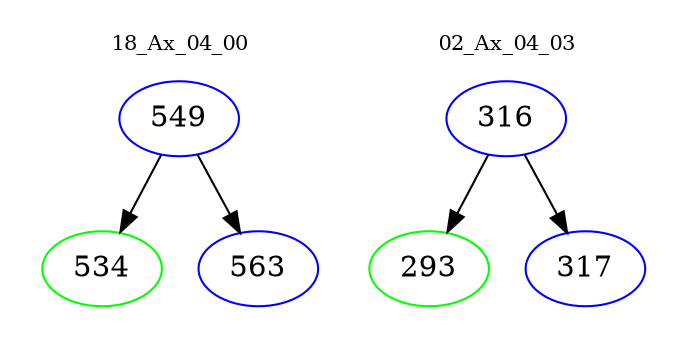 digraph{
subgraph cluster_0 {
color = white
label = "18_Ax_04_00";
fontsize=10;
T0_549 [label="549", color="blue"]
T0_549 -> T0_534 [color="black"]
T0_534 [label="534", color="green"]
T0_549 -> T0_563 [color="black"]
T0_563 [label="563", color="blue"]
}
subgraph cluster_1 {
color = white
label = "02_Ax_04_03";
fontsize=10;
T1_316 [label="316", color="blue"]
T1_316 -> T1_293 [color="black"]
T1_293 [label="293", color="green"]
T1_316 -> T1_317 [color="black"]
T1_317 [label="317", color="blue"]
}
}
